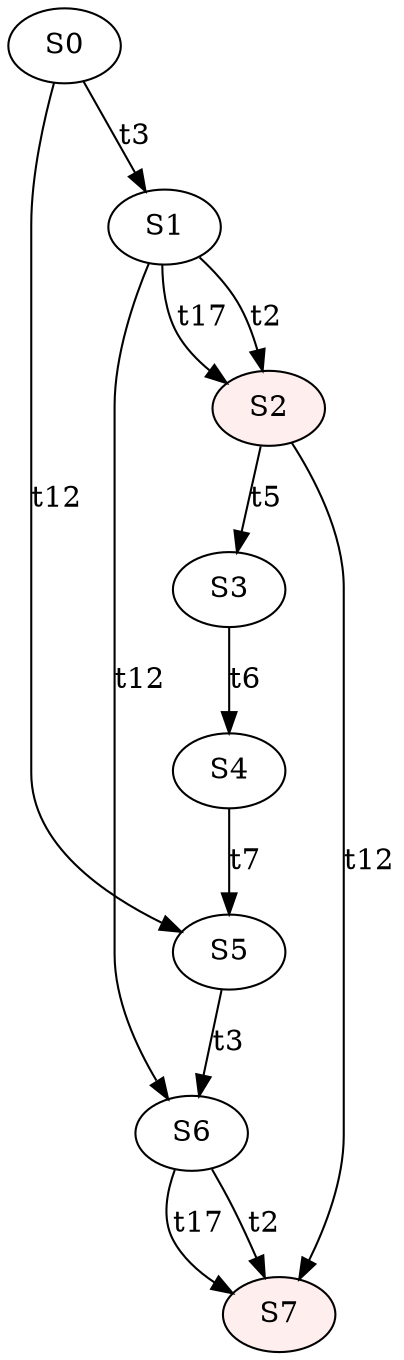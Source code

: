 digraph "SCdebug/22" {
node [fillcolor="#FFFFFF"]; S6 ;
node [fillcolor="#FFFFFF"]; S1 ;
node [style=filled fillcolor="#FFEEEE"]; S7 ;
node [fillcolor="#FFFFFF"]; S5 ;
node [fillcolor="#FFFFFF"]; S3 ;
node [style=filled fillcolor="#FFEEEE"]; S2 ;
node [fillcolor="#FFFFFF"]; S0 ;
node [fillcolor="#FFFFFF"]; S4 ;
S6 -> S7 [label=t2]
S6 -> S7 [label=t17]
S1 -> S2 [label=t2]
S1 -> S2 [label=t17]
S1 -> S6 [label=t12]
S5 -> S6 [label=t3]
S3 -> S4 [label=t6]
S2 -> S7 [label=t12]
S2 -> S3 [label=t5]
S0 -> S5 [label=t12]
S0 -> S1 [label=t3]
S4 -> S5 [label=t7]
}